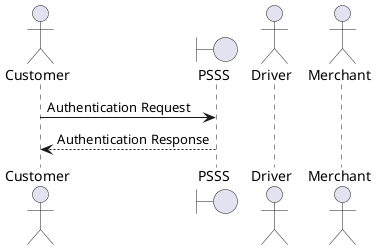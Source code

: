 @startuml
actor       Customer    as customer
boundary       PSSS        as psss
actor       Driver      as driver
actor       Merchant    as merchant


customer -> psss: Authentication Request
psss --> customer: Authentication Response

@enduml